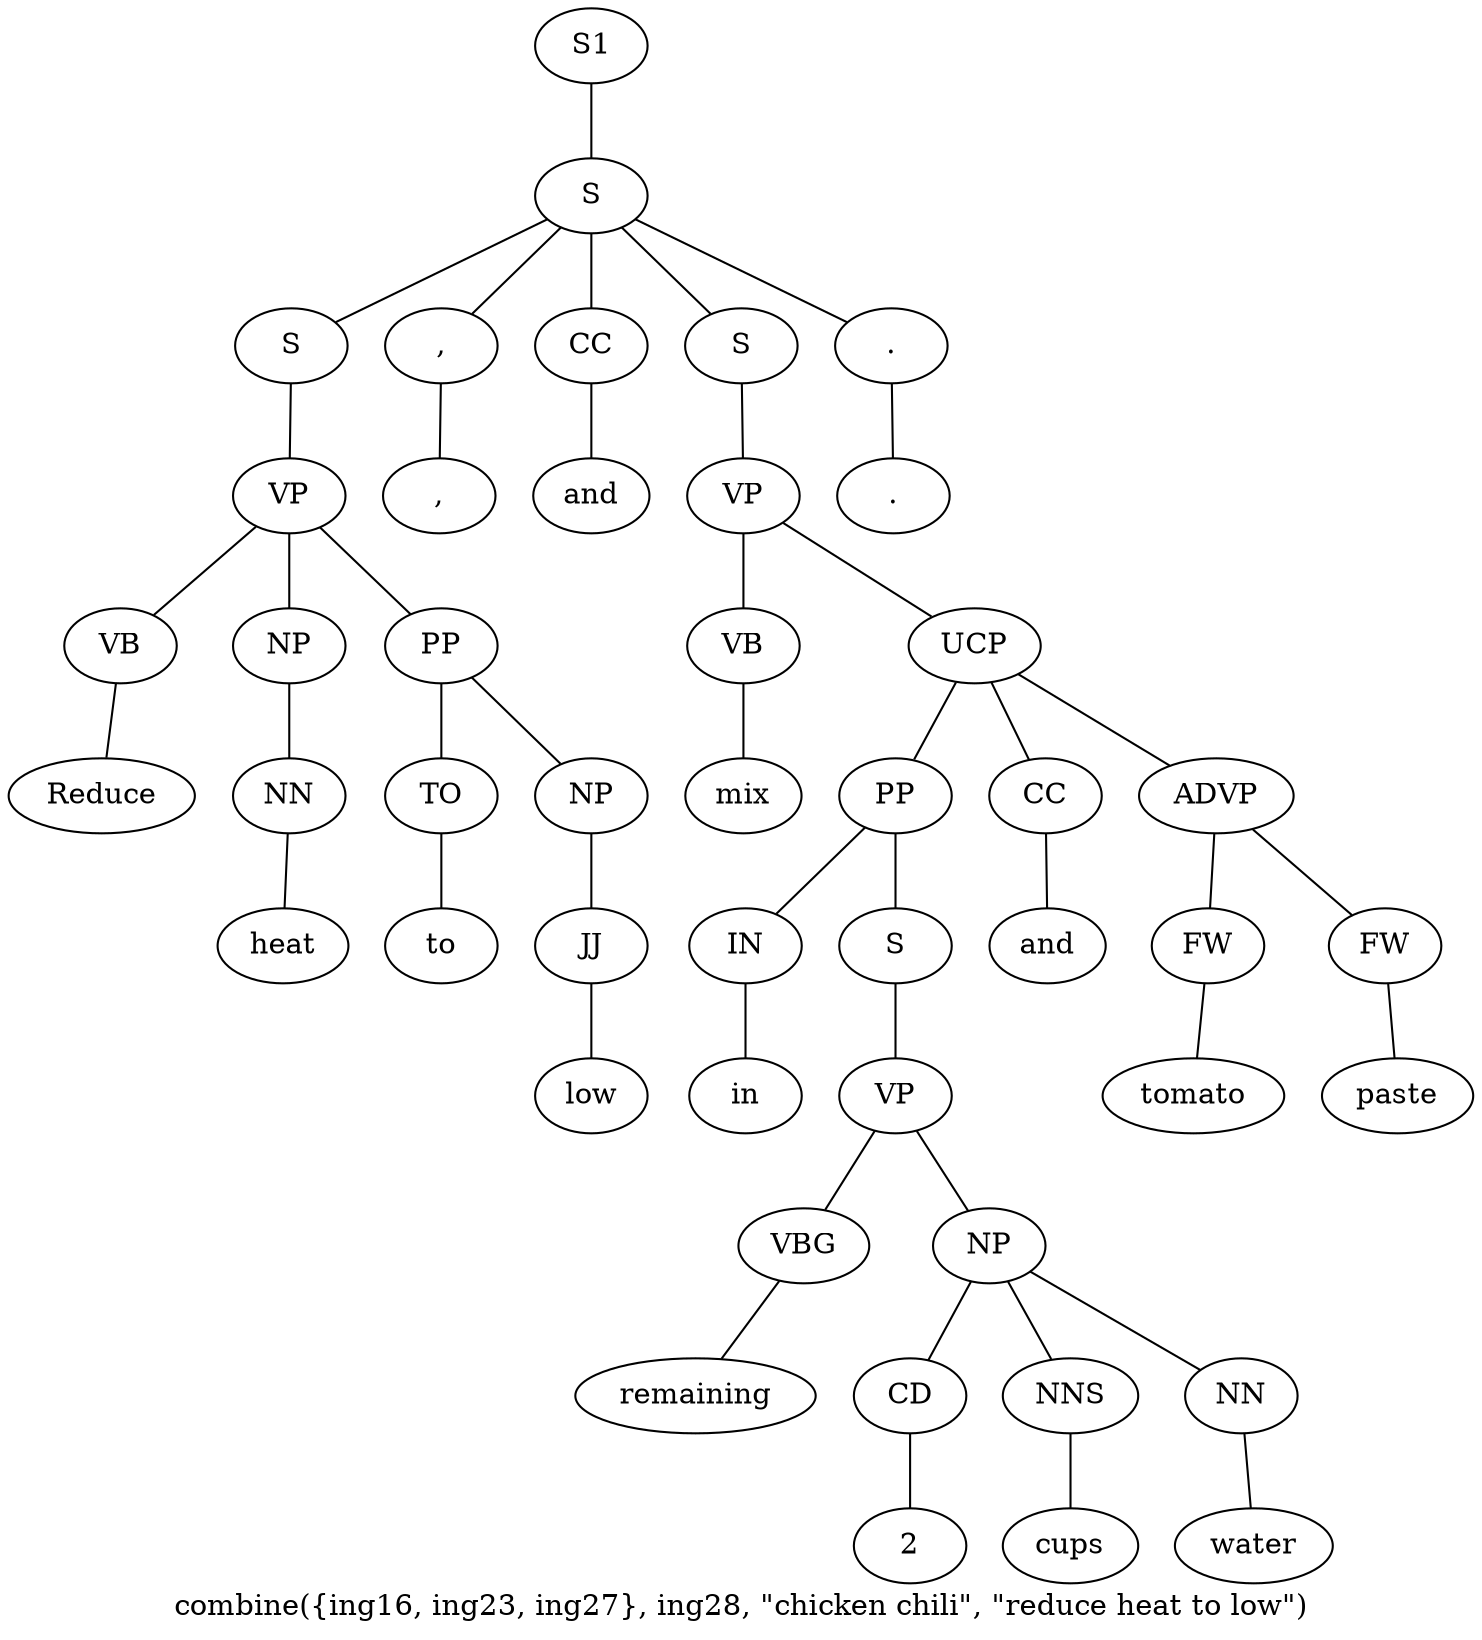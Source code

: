 graph SyntaxGraph {
	label = "combine({ing16, ing23, ing27}, ing28, \"chicken chili\", \"reduce heat to low\")";
	Node0 [label="S1"];
	Node1 [label="S"];
	Node2 [label="S"];
	Node3 [label="VP"];
	Node4 [label="VB"];
	Node5 [label="Reduce"];
	Node6 [label="NP"];
	Node7 [label="NN"];
	Node8 [label="heat"];
	Node9 [label="PP"];
	Node10 [label="TO"];
	Node11 [label="to"];
	Node12 [label="NP"];
	Node13 [label="JJ"];
	Node14 [label="low"];
	Node15 [label=","];
	Node16 [label=","];
	Node17 [label="CC"];
	Node18 [label="and"];
	Node19 [label="S"];
	Node20 [label="VP"];
	Node21 [label="VB"];
	Node22 [label="mix"];
	Node23 [label="UCP"];
	Node24 [label="PP"];
	Node25 [label="IN"];
	Node26 [label="in"];
	Node27 [label="S"];
	Node28 [label="VP"];
	Node29 [label="VBG"];
	Node30 [label="remaining"];
	Node31 [label="NP"];
	Node32 [label="CD"];
	Node33 [label="2"];
	Node34 [label="NNS"];
	Node35 [label="cups"];
	Node36 [label="NN"];
	Node37 [label="water"];
	Node38 [label="CC"];
	Node39 [label="and"];
	Node40 [label="ADVP"];
	Node41 [label="FW"];
	Node42 [label="tomato"];
	Node43 [label="FW"];
	Node44 [label="paste"];
	Node45 [label="."];
	Node46 [label="."];

	Node0 -- Node1;
	Node1 -- Node2;
	Node1 -- Node15;
	Node1 -- Node17;
	Node1 -- Node19;
	Node1 -- Node45;
	Node2 -- Node3;
	Node3 -- Node4;
	Node3 -- Node6;
	Node3 -- Node9;
	Node4 -- Node5;
	Node6 -- Node7;
	Node7 -- Node8;
	Node9 -- Node10;
	Node9 -- Node12;
	Node10 -- Node11;
	Node12 -- Node13;
	Node13 -- Node14;
	Node15 -- Node16;
	Node17 -- Node18;
	Node19 -- Node20;
	Node20 -- Node21;
	Node20 -- Node23;
	Node21 -- Node22;
	Node23 -- Node24;
	Node23 -- Node38;
	Node23 -- Node40;
	Node24 -- Node25;
	Node24 -- Node27;
	Node25 -- Node26;
	Node27 -- Node28;
	Node28 -- Node29;
	Node28 -- Node31;
	Node29 -- Node30;
	Node31 -- Node32;
	Node31 -- Node34;
	Node31 -- Node36;
	Node32 -- Node33;
	Node34 -- Node35;
	Node36 -- Node37;
	Node38 -- Node39;
	Node40 -- Node41;
	Node40 -- Node43;
	Node41 -- Node42;
	Node43 -- Node44;
	Node45 -- Node46;
}